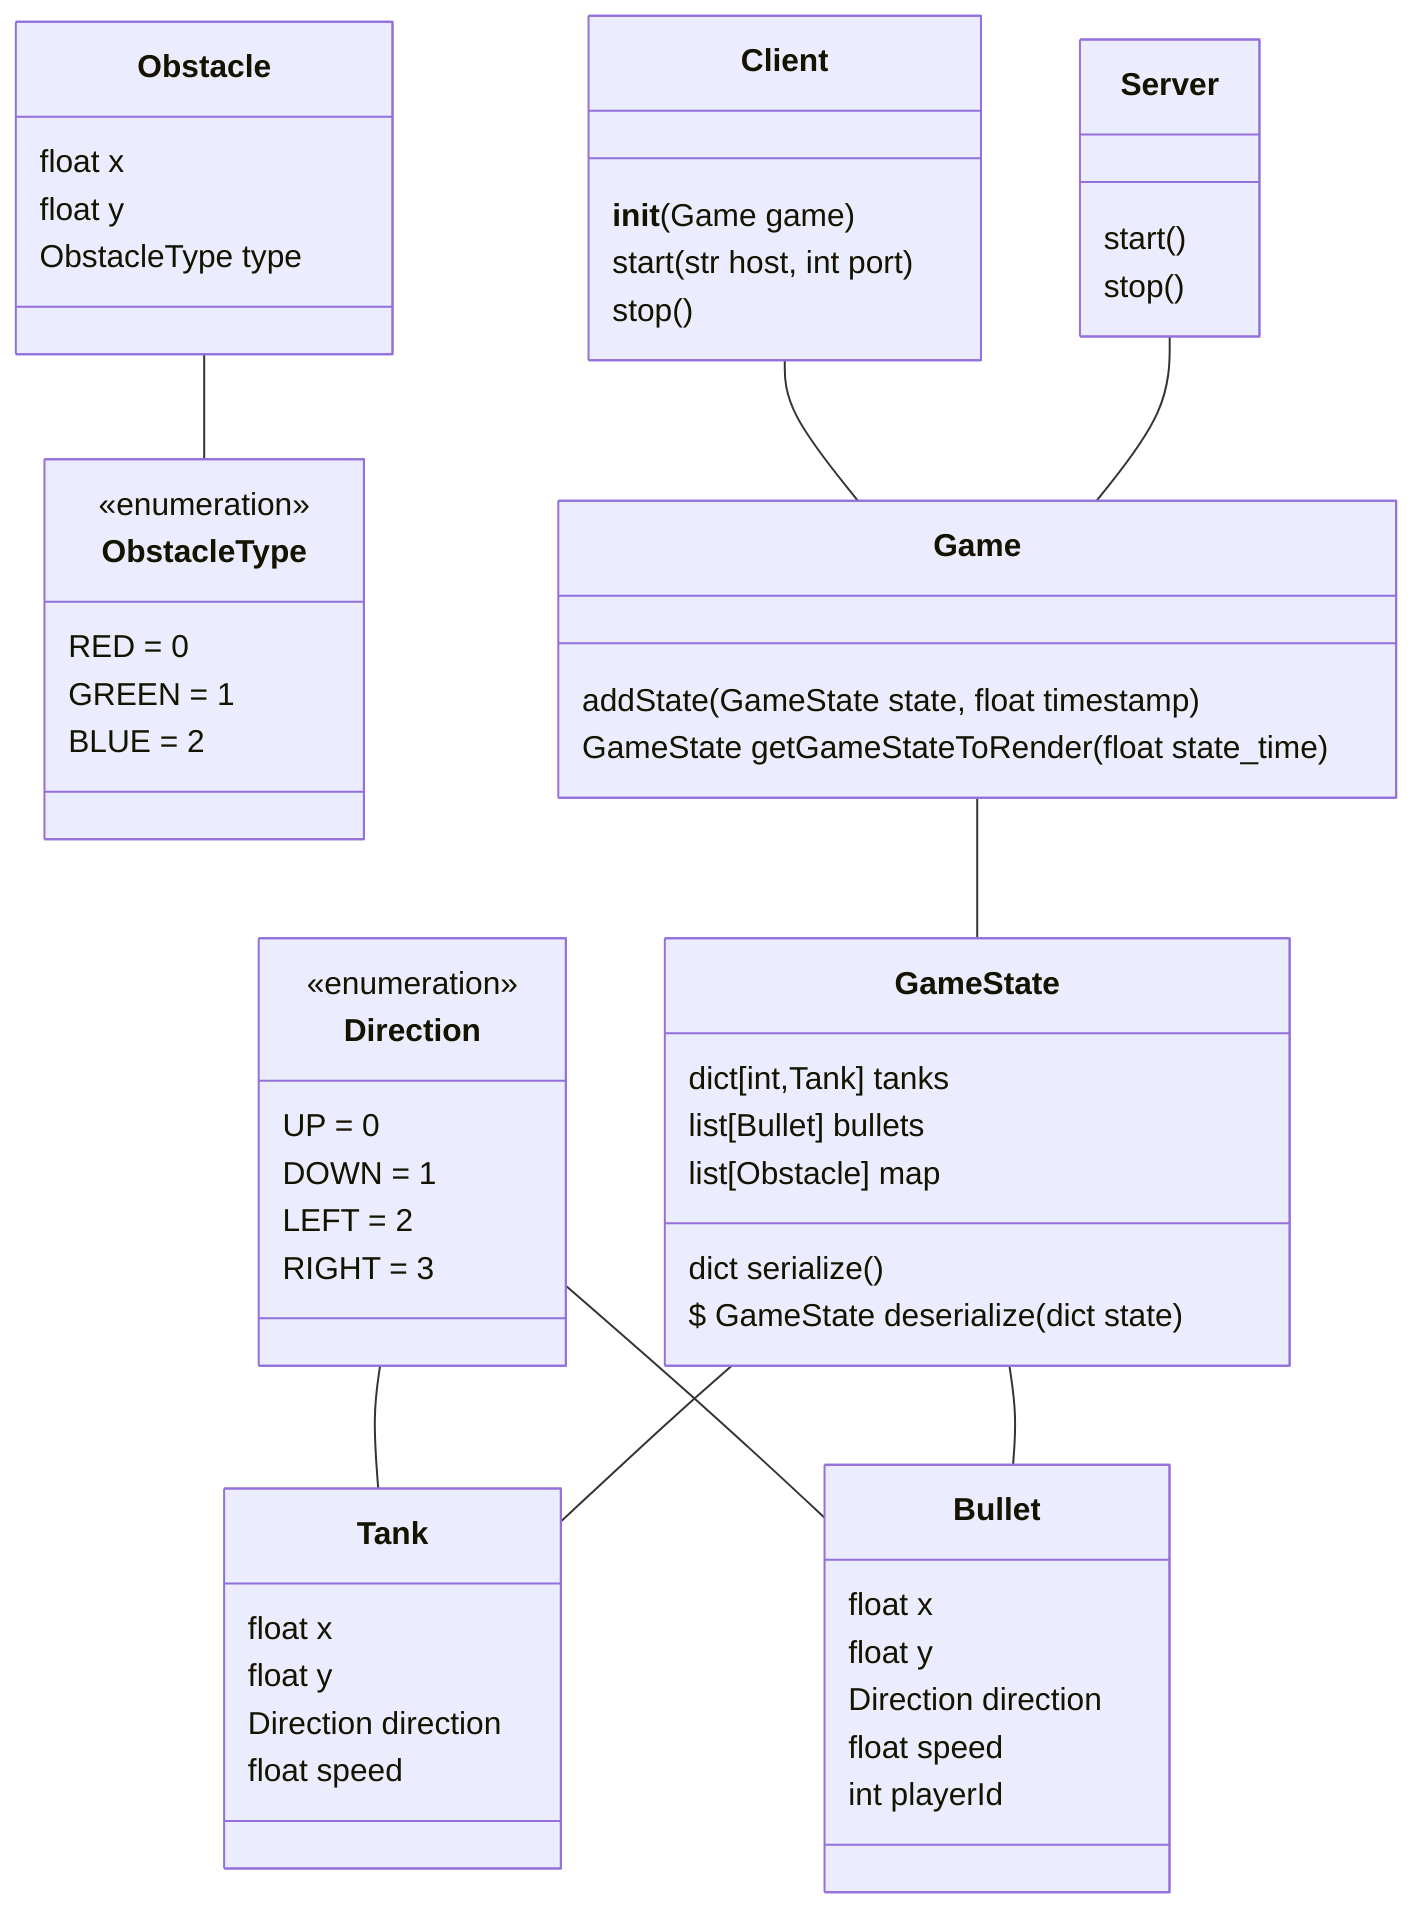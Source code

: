 classDiagram
    class Direction{
        <<enumeration>>
        UP = 0
        DOWN = 1
        LEFT = 2
        RIGHT = 3
    }

    class Tank{
        float x
        float y
        Direction direction
        float speed
    }

    Direction--Tank

    class Bullet{
        float x
        float y
        Direction direction
        float speed
        int playerId
    }

    class ObstacleType{
        <<enumeration>>
        RED = 0
        GREEN = 1
        BLUE = 2
    }


    class Obstacle {
        float x
        float y
        ObstacleType type
    }

    Obstacle--ObstacleType

    Direction--Bullet

    class GameState{
        dict[int,Tank] tanks
        list[Bullet] bullets
        list[Obstacle] map
        dict serialize()
        $ GameState deserialize(dict state)
    }

    GameState--Tank
    GameState--Bullet

    class Game{
        addState(GameState state, float timestamp)
        GameState getGameStateToRender(float state_time)
    }

    Game--GameState

    class Client{
        __init__(Game game)
        start(str host, int port)
        stop()
    }

    class Server {
        start()
        stop()
    }

    Client--Game
    Server--Game